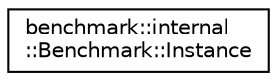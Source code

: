 digraph "Graphical Class Hierarchy"
{
  edge [fontname="Helvetica",fontsize="10",labelfontname="Helvetica",labelfontsize="10"];
  node [fontname="Helvetica",fontsize="10",shape=record];
  rankdir="LR";
  Node0 [label="benchmark::internal\l::Benchmark::Instance",height=0.2,width=0.4,color="black", fillcolor="white", style="filled",URL="$structbenchmark_1_1internal_1_1_benchmark_1_1_instance.html"];
}
